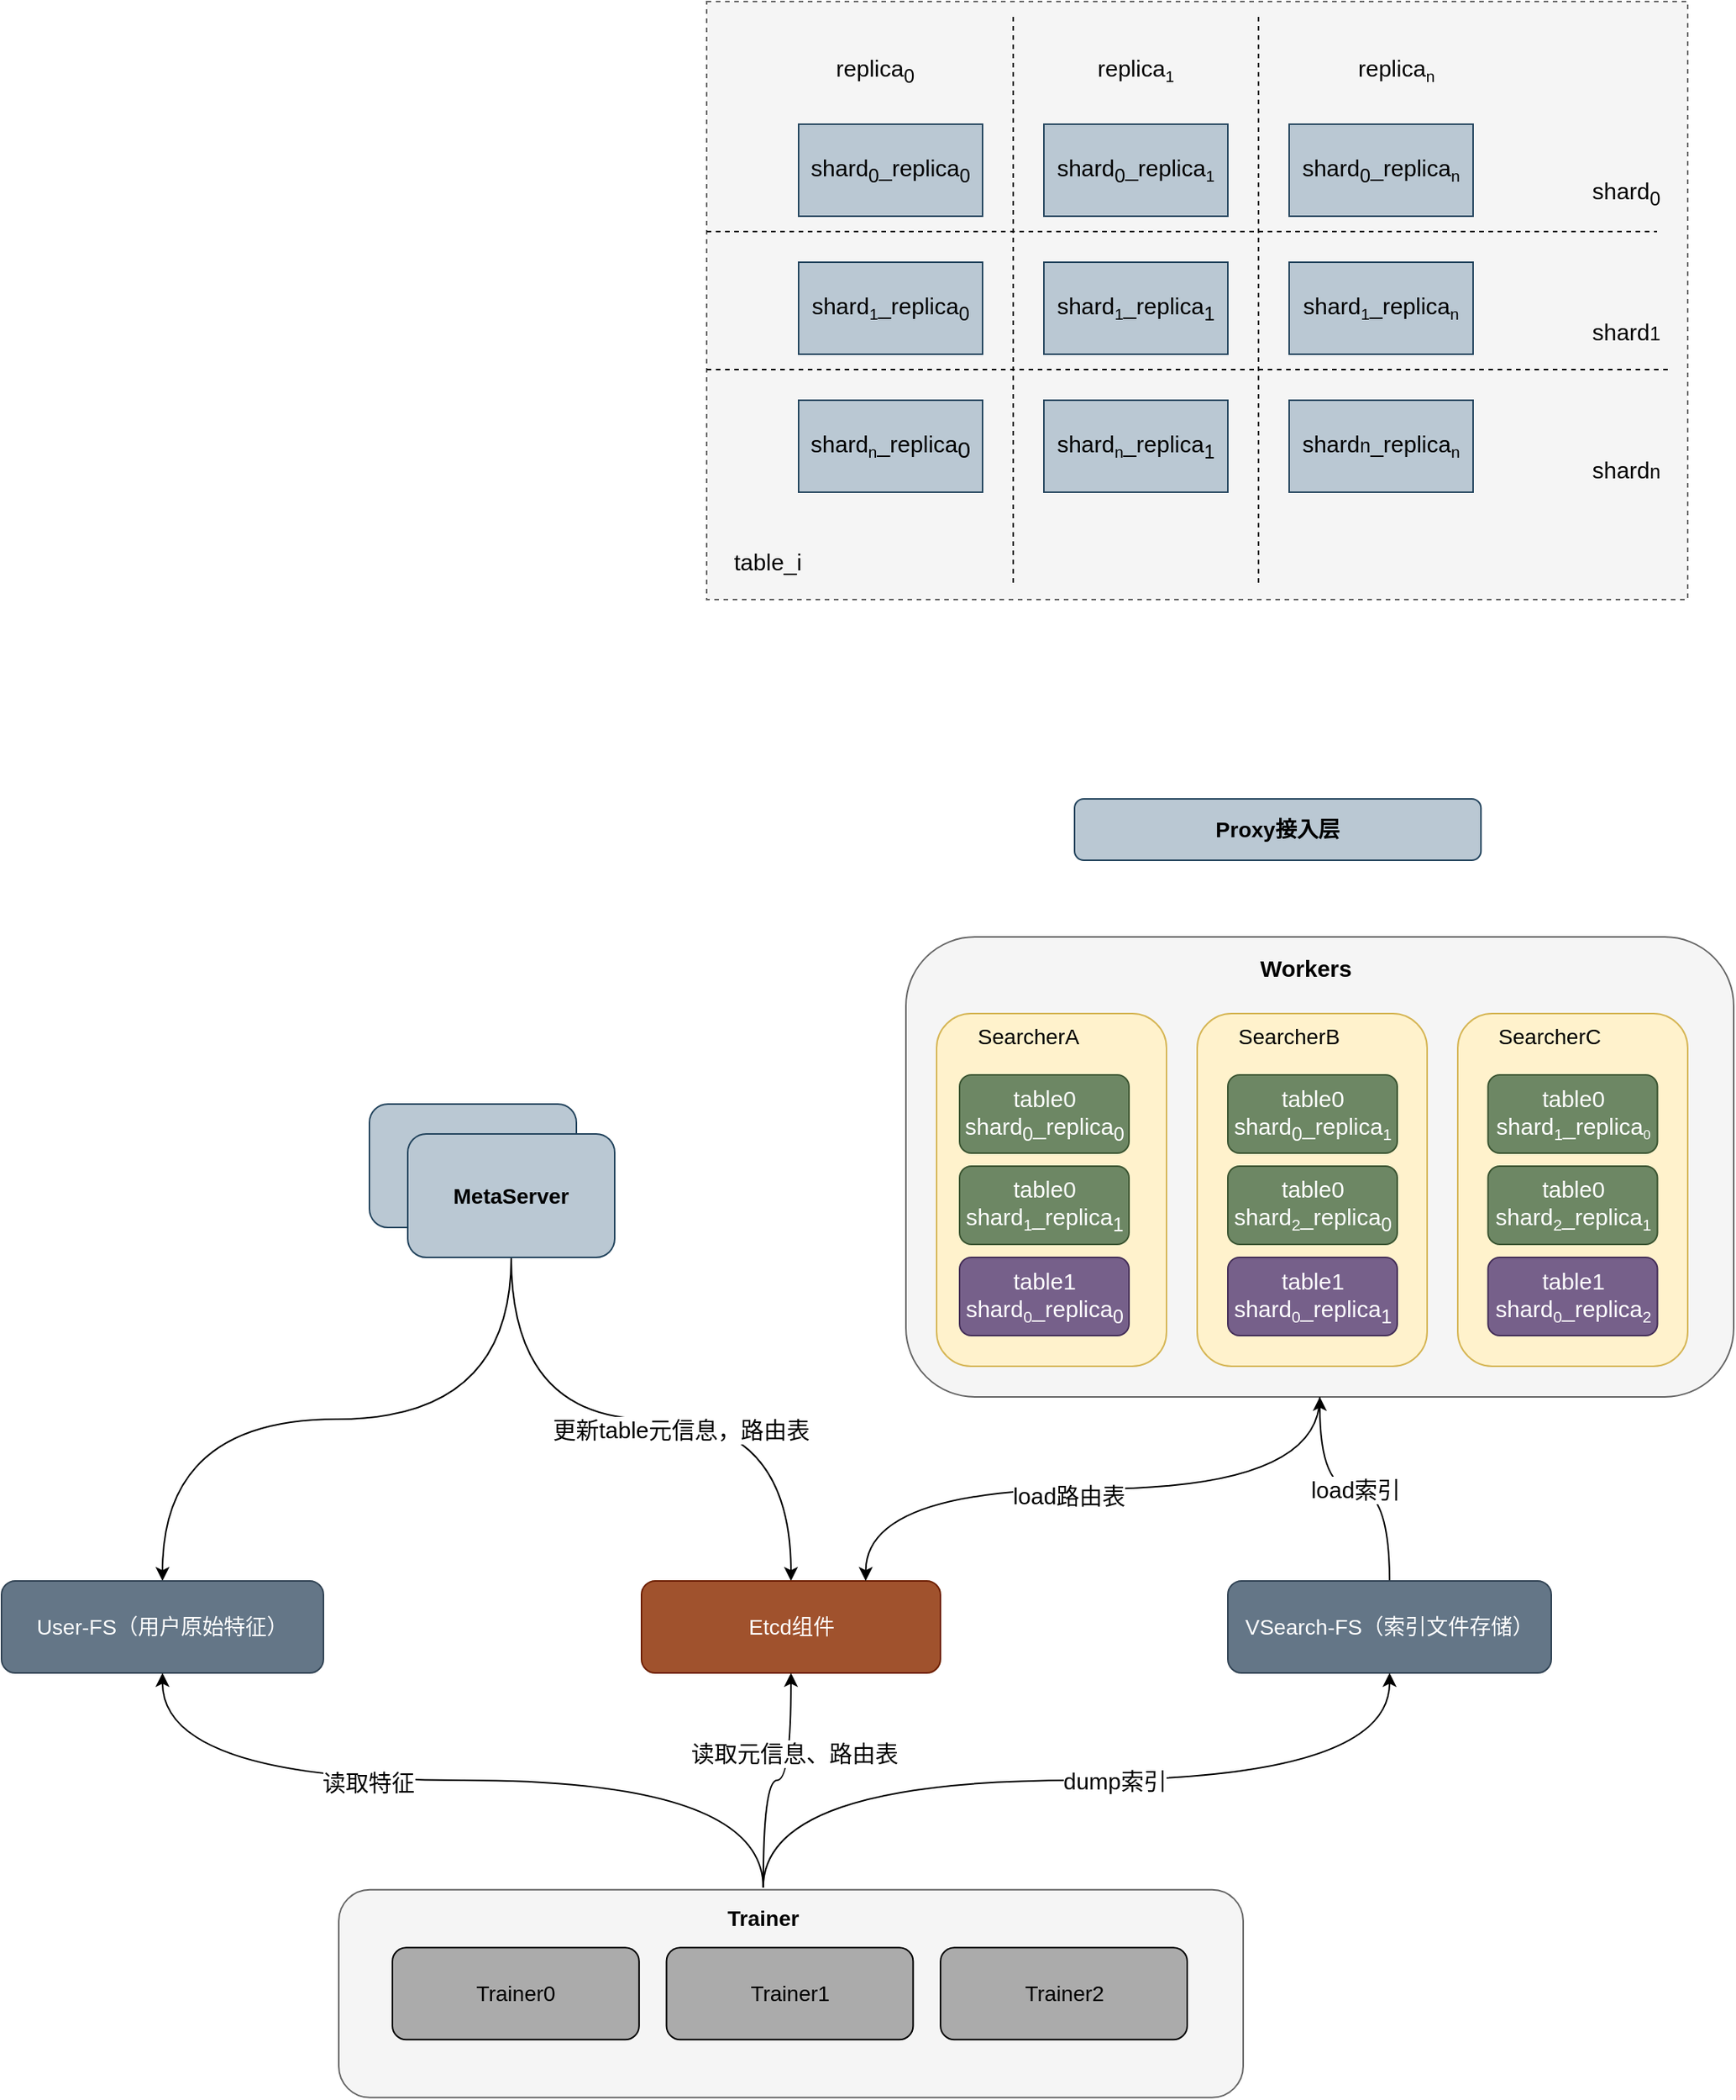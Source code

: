 <mxfile version="16.6.1" type="github">
  <diagram id="j-0y-MDL2szn67yI1NpS" name="Page-1">
    <mxGraphModel dx="2495" dy="944" grid="1" gridSize="10" guides="1" tooltips="1" connect="1" arrows="1" fold="1" page="1" pageScale="1" pageWidth="827" pageHeight="1169" math="0" shadow="0">
      <root>
        <mxCell id="0" />
        <mxCell id="1" parent="0" />
        <mxCell id="NU3mDsQa58ujVHkRj_Ya-40" value="MetaServer" style="rounded=1;whiteSpace=wrap;html=1;fontSize=14;strokeWidth=1;fillColor=#bac8d3;strokeColor=#23445d;" vertex="1" parent="1">
          <mxGeometry x="-160" y="969" width="135" height="80.5" as="geometry" />
        </mxCell>
        <mxCell id="NU3mDsQa58ujVHkRj_Ya-34" value="" style="group;strokeWidth=0;" vertex="1" connectable="0" parent="1">
          <mxGeometry x="190" y="860" width="540" height="300" as="geometry" />
        </mxCell>
        <mxCell id="NU3mDsQa58ujVHkRj_Ya-35" value="" style="rounded=1;whiteSpace=wrap;html=1;strokeWidth=1;fillColor=#f5f5f5;strokeColor=#666666;fontColor=#333333;" vertex="1" parent="NU3mDsQa58ujVHkRj_Ya-34">
          <mxGeometry width="540" height="300" as="geometry" />
        </mxCell>
        <mxCell id="NU3mDsQa58ujVHkRj_Ya-36" value="&lt;b&gt;&lt;font style=&quot;font-size: 15px&quot;&gt;Workers&lt;/font&gt;&lt;/b&gt;" style="text;html=1;strokeColor=none;fillColor=none;align=center;verticalAlign=middle;whiteSpace=wrap;rounded=0;strokeWidth=1;fontSize=14;" vertex="1" parent="NU3mDsQa58ujVHkRj_Ya-34">
          <mxGeometry x="153" width="216" height="39.13" as="geometry" />
        </mxCell>
        <mxCell id="NU3mDsQa58ujVHkRj_Ya-31" value="" style="group" vertex="1" connectable="0" parent="1">
          <mxGeometry x="550" y="910" width="150" height="230" as="geometry" />
        </mxCell>
        <mxCell id="NU3mDsQa58ujVHkRj_Ya-32" value="" style="rounded=1;whiteSpace=wrap;html=1;strokeWidth=1;fillColor=#fff2cc;strokeColor=#d6b656;" vertex="1" parent="NU3mDsQa58ujVHkRj_Ya-31">
          <mxGeometry width="150" height="230" as="geometry" />
        </mxCell>
        <mxCell id="NU3mDsQa58ujVHkRj_Ya-33" value="SearcherC" style="text;html=1;strokeColor=none;fillColor=none;align=center;verticalAlign=middle;whiteSpace=wrap;rounded=0;strokeWidth=1;fontSize=14;" vertex="1" parent="NU3mDsQa58ujVHkRj_Ya-31">
          <mxGeometry x="30" width="60" height="30" as="geometry" />
        </mxCell>
        <mxCell id="NU3mDsQa58ujVHkRj_Ya-7" value="&lt;font style=&quot;font-size: 15px&quot;&gt;table0&lt;br&gt;shard&lt;/font&gt;&lt;font&gt;&lt;span style=&quot;font-size: 12.5px&quot;&gt;&lt;sub&gt;1&lt;/sub&gt;&lt;/span&gt;&lt;span style=&quot;font-size: 15px&quot;&gt;_replica&lt;/span&gt;&lt;/font&gt;&lt;font style=&quot;font-size: 10.417px&quot;&gt;&lt;sub&gt;0&lt;/sub&gt;&lt;/font&gt;" style="rounded=1;whiteSpace=wrap;html=1;fillColor=#6d8764;strokeColor=#3A5431;fontColor=#ffffff;" vertex="1" parent="NU3mDsQa58ujVHkRj_Ya-31">
          <mxGeometry x="19.734" y="40" width="110.526" height="51" as="geometry" />
        </mxCell>
        <mxCell id="NU3mDsQa58ujVHkRj_Ya-8" value="&lt;font style=&quot;font-size: 15px&quot;&gt;table0&lt;br&gt;shard&lt;/font&gt;&lt;font&gt;&lt;span style=&quot;font-size: 12.5px&quot;&gt;&lt;sub&gt;2&lt;/sub&gt;&lt;/span&gt;&lt;span style=&quot;font-size: 15px&quot;&gt;_replica&lt;/span&gt;&lt;span style=&quot;font-size: 12.5px&quot;&gt;&lt;sub&gt;1&lt;/sub&gt;&lt;/span&gt;&lt;/font&gt;" style="rounded=1;whiteSpace=wrap;html=1;fillColor=#6d8764;strokeColor=#3A5431;fontColor=#ffffff;" vertex="1" parent="NU3mDsQa58ujVHkRj_Ya-31">
          <mxGeometry x="19.734" y="99.5" width="110.526" height="51" as="geometry" />
        </mxCell>
        <mxCell id="NU3mDsQa58ujVHkRj_Ya-9" value="&lt;font style=&quot;font-size: 15px&quot;&gt;table1&lt;br&gt;shard&lt;/font&gt;&lt;font style=&quot;font-size: 12.5px&quot;&gt;&lt;sub&gt;0&lt;/sub&gt;&lt;/font&gt;&lt;font&gt;&lt;span style=&quot;font-size: 15px&quot;&gt;_replica&lt;/span&gt;&lt;span style=&quot;font-size: 12.5px&quot;&gt;&lt;sub&gt;2&lt;/sub&gt;&lt;/span&gt;&lt;/font&gt;" style="rounded=1;whiteSpace=wrap;html=1;fillColor=#76608a;strokeColor=#432D57;fontColor=#ffffff;" vertex="1" parent="NU3mDsQa58ujVHkRj_Ya-31">
          <mxGeometry x="19.734" y="159" width="110.526" height="51" as="geometry" />
        </mxCell>
        <mxCell id="NU3mDsQa58ujVHkRj_Ya-28" value="" style="group" vertex="1" connectable="0" parent="1">
          <mxGeometry x="380" y="910" width="150" height="230" as="geometry" />
        </mxCell>
        <mxCell id="NU3mDsQa58ujVHkRj_Ya-29" value="" style="rounded=1;whiteSpace=wrap;html=1;strokeWidth=1;fillColor=#fff2cc;strokeColor=#d6b656;" vertex="1" parent="NU3mDsQa58ujVHkRj_Ya-28">
          <mxGeometry width="150" height="230" as="geometry" />
        </mxCell>
        <mxCell id="NU3mDsQa58ujVHkRj_Ya-30" value="SearcherB" style="text;html=1;strokeColor=none;fillColor=none;align=center;verticalAlign=middle;whiteSpace=wrap;rounded=0;strokeWidth=1;fontSize=14;" vertex="1" parent="NU3mDsQa58ujVHkRj_Ya-28">
          <mxGeometry x="30" width="60" height="30" as="geometry" />
        </mxCell>
        <mxCell id="NU3mDsQa58ujVHkRj_Ya-27" value="" style="group" vertex="1" connectable="0" parent="1">
          <mxGeometry x="210" y="910" width="150" height="230" as="geometry" />
        </mxCell>
        <mxCell id="NU3mDsQa58ujVHkRj_Ya-24" value="" style="rounded=1;whiteSpace=wrap;html=1;strokeWidth=1;fillColor=#fff2cc;strokeColor=#d6b656;" vertex="1" parent="NU3mDsQa58ujVHkRj_Ya-27">
          <mxGeometry width="150" height="230" as="geometry" />
        </mxCell>
        <mxCell id="NU3mDsQa58ujVHkRj_Ya-25" value="SearcherA" style="text;html=1;strokeColor=none;fillColor=none;align=center;verticalAlign=middle;whiteSpace=wrap;rounded=0;strokeWidth=1;fontSize=14;" vertex="1" parent="NU3mDsQa58ujVHkRj_Ya-27">
          <mxGeometry x="30" width="60" height="30" as="geometry" />
        </mxCell>
        <mxCell id="fdRLc0dAf5TFovKy2uwc-23" value="" style="rounded=0;whiteSpace=wrap;html=1;fillColor=#f5f5f5;strokeColor=#666666;fontColor=#333333;dashed=1;" parent="1" vertex="1">
          <mxGeometry x="60" y="250" width="640" height="390" as="geometry" />
        </mxCell>
        <mxCell id="fdRLc0dAf5TFovKy2uwc-1" value="&lt;font style=&quot;font-size: 15px&quot;&gt;shard&lt;sub&gt;0&lt;/sub&gt;_replica&lt;sub&gt;0&lt;/sub&gt;&lt;/font&gt;" style="rounded=0;whiteSpace=wrap;html=1;fillColor=#bac8d3;strokeColor=#23445d;" parent="1" vertex="1">
          <mxGeometry x="120" y="330" width="120" height="60" as="geometry" />
        </mxCell>
        <mxCell id="fdRLc0dAf5TFovKy2uwc-2" value="&lt;font style=&quot;font-size: 15px&quot;&gt;shard&lt;/font&gt;&lt;font&gt;&lt;span style=&quot;font-size: 12.5px&quot;&gt;&lt;sub&gt;1&lt;/sub&gt;&lt;/span&gt;&lt;span style=&quot;font-size: 15px&quot;&gt;_replica&lt;/span&gt;&lt;span style=&quot;font-size: 15px&quot;&gt;&lt;sub&gt;0&lt;/sub&gt;&lt;/span&gt;&lt;/font&gt;" style="rounded=0;whiteSpace=wrap;html=1;fillColor=#bac8d3;strokeColor=#23445d;" parent="1" vertex="1">
          <mxGeometry x="120" y="420" width="120" height="60" as="geometry" />
        </mxCell>
        <mxCell id="fdRLc0dAf5TFovKy2uwc-3" value="&lt;font style=&quot;font-size: 15px&quot;&gt;shard&lt;/font&gt;&lt;font style=&quot;font-size: 12.5px&quot;&gt;&lt;sub&gt;n&lt;/sub&gt;&lt;/font&gt;&lt;font&gt;&lt;span style=&quot;font-size: 15px&quot;&gt;_replica&lt;/span&gt;&lt;sub style=&quot;font-size: 15px&quot;&gt;0&lt;/sub&gt;&lt;/font&gt;" style="rounded=0;whiteSpace=wrap;html=1;fillColor=#bac8d3;strokeColor=#23445d;" parent="1" vertex="1">
          <mxGeometry x="120" y="510" width="120" height="60" as="geometry" />
        </mxCell>
        <mxCell id="fdRLc0dAf5TFovKy2uwc-4" value="&lt;font style=&quot;font-size: 15px&quot;&gt;shard&lt;sub&gt;0&lt;/sub&gt;_replica&lt;/font&gt;&lt;font style=&quot;font-size: 12.5px&quot;&gt;&lt;sub&gt;1&lt;/sub&gt;&lt;/font&gt;" style="rounded=0;whiteSpace=wrap;html=1;fillColor=#bac8d3;strokeColor=#23445d;" parent="1" vertex="1">
          <mxGeometry x="280" y="330" width="120" height="60" as="geometry" />
        </mxCell>
        <mxCell id="fdRLc0dAf5TFovKy2uwc-5" value="&lt;font style=&quot;font-size: 15px&quot;&gt;shard&lt;/font&gt;&lt;font style=&quot;font-size: 12.5px&quot;&gt;&lt;sub&gt;1&lt;/sub&gt;&lt;/font&gt;&lt;font&gt;&lt;span style=&quot;font-size: 15px&quot;&gt;_replica&lt;sub&gt;1&lt;/sub&gt;&lt;/span&gt;&lt;/font&gt;" style="rounded=0;whiteSpace=wrap;html=1;fillColor=#bac8d3;strokeColor=#23445d;" parent="1" vertex="1">
          <mxGeometry x="280" y="420" width="120" height="60" as="geometry" />
        </mxCell>
        <mxCell id="fdRLc0dAf5TFovKy2uwc-6" value="&lt;font style=&quot;font-size: 15px&quot;&gt;shard&lt;/font&gt;&lt;font&gt;&lt;span style=&quot;font-size: 12.5px&quot;&gt;&lt;sub&gt;n&lt;/sub&gt;&lt;/span&gt;&lt;span style=&quot;font-size: 15px&quot;&gt;_replica&lt;sub&gt;1&lt;/sub&gt;&lt;/span&gt;&lt;/font&gt;" style="rounded=0;whiteSpace=wrap;html=1;fillColor=#bac8d3;strokeColor=#23445d;" parent="1" vertex="1">
          <mxGeometry x="280" y="510" width="120" height="60" as="geometry" />
        </mxCell>
        <mxCell id="fdRLc0dAf5TFovKy2uwc-7" value="&lt;font style=&quot;font-size: 15px&quot;&gt;shard&lt;sub&gt;0&lt;/sub&gt;_replica&lt;/font&gt;&lt;font style=&quot;font-size: 12.5px&quot;&gt;&lt;sub&gt;n&lt;/sub&gt;&lt;/font&gt;" style="rounded=0;whiteSpace=wrap;html=1;fillColor=#bac8d3;strokeColor=#23445d;" parent="1" vertex="1">
          <mxGeometry x="440" y="330" width="120" height="60" as="geometry" />
        </mxCell>
        <mxCell id="fdRLc0dAf5TFovKy2uwc-8" value="&lt;font style=&quot;font-size: 15px&quot;&gt;shard&lt;/font&gt;&lt;font&gt;&lt;span style=&quot;font-size: 12.5px&quot;&gt;&lt;sub&gt;1&lt;/sub&gt;&lt;/span&gt;&lt;span style=&quot;font-size: 15px&quot;&gt;_replica&lt;/span&gt;&lt;span style=&quot;font-size: 12.5px&quot;&gt;&lt;sub&gt;n&lt;/sub&gt;&lt;/span&gt;&lt;/font&gt;" style="rounded=0;whiteSpace=wrap;html=1;fillColor=#bac8d3;strokeColor=#23445d;" parent="1" vertex="1">
          <mxGeometry x="440" y="420" width="120" height="60" as="geometry" />
        </mxCell>
        <mxCell id="fdRLc0dAf5TFovKy2uwc-9" value="&lt;font style=&quot;font-size: 15px&quot;&gt;shard&lt;/font&gt;&lt;font&gt;&lt;span style=&quot;font-size: 12.5px&quot;&gt;n&lt;/span&gt;&lt;span style=&quot;font-size: 15px&quot;&gt;_replica&lt;/span&gt;&lt;span style=&quot;font-size: 12.5px&quot;&gt;&lt;sub&gt;n&lt;/sub&gt;&lt;/span&gt;&lt;/font&gt;" style="rounded=0;whiteSpace=wrap;html=1;fillColor=#bac8d3;strokeColor=#23445d;" parent="1" vertex="1">
          <mxGeometry x="440" y="510" width="120" height="60" as="geometry" />
        </mxCell>
        <mxCell id="fdRLc0dAf5TFovKy2uwc-10" value="" style="endArrow=none;dashed=1;html=1;rounded=0;fontSize=15;" parent="1" edge="1">
          <mxGeometry width="50" height="50" relative="1" as="geometry">
            <mxPoint x="60" y="400" as="sourcePoint" />
            <mxPoint x="680" y="400" as="targetPoint" />
          </mxGeometry>
        </mxCell>
        <mxCell id="fdRLc0dAf5TFovKy2uwc-11" value="" style="endArrow=none;dashed=1;html=1;rounded=0;fontSize=15;" parent="1" edge="1">
          <mxGeometry width="50" height="50" relative="1" as="geometry">
            <mxPoint x="60" y="490" as="sourcePoint" />
            <mxPoint x="690" y="490" as="targetPoint" />
          </mxGeometry>
        </mxCell>
        <mxCell id="fdRLc0dAf5TFovKy2uwc-12" value="" style="endArrow=none;dashed=1;html=1;rounded=0;fontSize=15;" parent="1" edge="1">
          <mxGeometry width="50" height="50" relative="1" as="geometry">
            <mxPoint x="260" y="260" as="sourcePoint" />
            <mxPoint x="260" y="630" as="targetPoint" />
          </mxGeometry>
        </mxCell>
        <mxCell id="fdRLc0dAf5TFovKy2uwc-13" value="" style="endArrow=none;dashed=1;html=1;rounded=0;fontSize=15;" parent="1" edge="1">
          <mxGeometry width="50" height="50" relative="1" as="geometry">
            <mxPoint x="420" y="260" as="sourcePoint" />
            <mxPoint x="420" y="630" as="targetPoint" />
          </mxGeometry>
        </mxCell>
        <mxCell id="fdRLc0dAf5TFovKy2uwc-14" value="shard&lt;sub&gt;0&lt;/sub&gt;" style="text;html=1;strokeColor=none;fillColor=none;align=center;verticalAlign=middle;whiteSpace=wrap;rounded=0;fontSize=15;" parent="1" vertex="1">
          <mxGeometry x="630" y="360" width="60" height="30" as="geometry" />
        </mxCell>
        <mxCell id="fdRLc0dAf5TFovKy2uwc-15" value="shard&lt;span style=&quot;font-size: 12.5px&quot;&gt;1&lt;/span&gt;" style="text;html=1;strokeColor=none;fillColor=none;align=center;verticalAlign=middle;whiteSpace=wrap;rounded=0;fontSize=15;" parent="1" vertex="1">
          <mxGeometry x="630" y="450" width="60" height="30" as="geometry" />
        </mxCell>
        <mxCell id="fdRLc0dAf5TFovKy2uwc-16" value="shard&lt;span style=&quot;font-size: 12.5px&quot;&gt;n&lt;/span&gt;" style="text;html=1;strokeColor=none;fillColor=none;align=center;verticalAlign=middle;whiteSpace=wrap;rounded=0;fontSize=15;" parent="1" vertex="1">
          <mxGeometry x="630" y="540" width="60" height="30" as="geometry" />
        </mxCell>
        <mxCell id="fdRLc0dAf5TFovKy2uwc-20" value="&lt;span style=&quot;font-size: 15px&quot;&gt;replica&lt;/span&gt;&lt;sub&gt;0&lt;/sub&gt;" style="text;html=1;strokeColor=none;fillColor=none;align=center;verticalAlign=middle;whiteSpace=wrap;rounded=0;fontSize=15;" parent="1" vertex="1">
          <mxGeometry x="140" y="280" width="60" height="30" as="geometry" />
        </mxCell>
        <mxCell id="fdRLc0dAf5TFovKy2uwc-21" value="&lt;span style=&quot;font-size: 15px&quot;&gt;replica&lt;/span&gt;&lt;span style=&quot;font-size: 12.5px&quot;&gt;&lt;sub&gt;1&lt;/sub&gt;&lt;/span&gt;" style="text;html=1;strokeColor=none;fillColor=none;align=center;verticalAlign=middle;whiteSpace=wrap;rounded=0;fontSize=15;" parent="1" vertex="1">
          <mxGeometry x="310" y="280" width="60" height="30" as="geometry" />
        </mxCell>
        <mxCell id="fdRLc0dAf5TFovKy2uwc-22" value="&lt;span style=&quot;font-size: 15px&quot;&gt;replica&lt;/span&gt;&lt;span style=&quot;font-size: 12.5px&quot;&gt;&lt;sub&gt;n&lt;/sub&gt;&lt;/span&gt;" style="text;html=1;strokeColor=none;fillColor=none;align=center;verticalAlign=middle;whiteSpace=wrap;rounded=0;fontSize=15;" parent="1" vertex="1">
          <mxGeometry x="480" y="280" width="60" height="30" as="geometry" />
        </mxCell>
        <mxCell id="fdRLc0dAf5TFovKy2uwc-24" value="table_i" style="text;html=1;strokeColor=none;fillColor=none;align=center;verticalAlign=middle;whiteSpace=wrap;rounded=0;fontSize=15;" parent="1" vertex="1">
          <mxGeometry x="70" y="600" width="60" height="30" as="geometry" />
        </mxCell>
        <mxCell id="NU3mDsQa58ujVHkRj_Ya-1" value="&lt;font style=&quot;font-size: 15px&quot;&gt;table0&lt;br&gt;shard&lt;sub&gt;0&lt;/sub&gt;_replica&lt;sub&gt;0&lt;/sub&gt;&lt;/font&gt;" style="rounded=1;whiteSpace=wrap;html=1;fillColor=#6d8764;strokeColor=#3A5431;fontColor=#ffffff;" vertex="1" parent="1">
          <mxGeometry x="225" y="950" width="110.526" height="51" as="geometry" />
        </mxCell>
        <mxCell id="NU3mDsQa58ujVHkRj_Ya-2" value="&lt;font style=&quot;font-size: 15px&quot;&gt;table0&lt;br&gt;shard&lt;/font&gt;&lt;font&gt;&lt;span style=&quot;font-size: 12.5px&quot;&gt;&lt;sub&gt;1&lt;/sub&gt;&lt;/span&gt;&lt;span style=&quot;font-size: 15px&quot;&gt;_replica&lt;/span&gt;&lt;span style=&quot;font-size: 15px&quot;&gt;&lt;sub&gt;1&lt;/sub&gt;&lt;/span&gt;&lt;/font&gt;" style="rounded=1;whiteSpace=wrap;html=1;fillColor=#6d8764;strokeColor=#3A5431;fontColor=#ffffff;" vertex="1" parent="1">
          <mxGeometry x="225" y="1009.5" width="110.526" height="51" as="geometry" />
        </mxCell>
        <mxCell id="NU3mDsQa58ujVHkRj_Ya-3" value="&lt;font style=&quot;font-size: 15px&quot;&gt;table1&lt;br&gt;shard&lt;/font&gt;&lt;font style=&quot;font-size: 12.5px&quot;&gt;&lt;sub&gt;0&lt;/sub&gt;&lt;/font&gt;&lt;font&gt;&lt;span style=&quot;font-size: 15px&quot;&gt;_replica&lt;sub&gt;0&lt;/sub&gt;&lt;/span&gt;&lt;/font&gt;" style="rounded=1;whiteSpace=wrap;html=1;fillColor=#76608a;strokeColor=#432D57;fontColor=#ffffff;" vertex="1" parent="1">
          <mxGeometry x="225" y="1069" width="110.526" height="51" as="geometry" />
        </mxCell>
        <mxCell id="NU3mDsQa58ujVHkRj_Ya-4" value="&lt;font style=&quot;font-size: 15px&quot;&gt;table0&lt;br&gt;shard&lt;sub&gt;0&lt;/sub&gt;_replica&lt;/font&gt;&lt;font style=&quot;font-size: 12.5px&quot;&gt;&lt;sub&gt;1&lt;/sub&gt;&lt;/font&gt;" style="rounded=1;whiteSpace=wrap;html=1;fillColor=#6d8764;strokeColor=#3A5431;fontColor=#ffffff;" vertex="1" parent="1">
          <mxGeometry x="399.997" y="950" width="110.526" height="51" as="geometry" />
        </mxCell>
        <mxCell id="NU3mDsQa58ujVHkRj_Ya-5" value="&lt;font style=&quot;font-size: 15px&quot;&gt;table0&lt;br&gt;shard&lt;/font&gt;&lt;font style=&quot;font-size: 12.5px&quot;&gt;&lt;sub&gt;2&lt;/sub&gt;&lt;/font&gt;&lt;font&gt;&lt;span style=&quot;font-size: 15px&quot;&gt;_replica&lt;sub&gt;0&lt;/sub&gt;&lt;/span&gt;&lt;/font&gt;" style="rounded=1;whiteSpace=wrap;html=1;fillColor=#6d8764;strokeColor=#3A5431;fontColor=#ffffff;" vertex="1" parent="1">
          <mxGeometry x="399.997" y="1009.5" width="110.526" height="51" as="geometry" />
        </mxCell>
        <mxCell id="NU3mDsQa58ujVHkRj_Ya-6" value="&lt;font style=&quot;font-size: 15px&quot;&gt;table1&lt;br&gt;shard&lt;/font&gt;&lt;font&gt;&lt;span style=&quot;font-size: 12.5px&quot;&gt;&lt;sub&gt;0&lt;/sub&gt;&lt;/span&gt;&lt;span style=&quot;font-size: 15px&quot;&gt;_replica&lt;sub&gt;1&lt;/sub&gt;&lt;/span&gt;&lt;/font&gt;" style="rounded=1;whiteSpace=wrap;html=1;fillColor=#76608a;strokeColor=#432D57;fontColor=#ffffff;" vertex="1" parent="1">
          <mxGeometry x="399.997" y="1069" width="110.526" height="51" as="geometry" />
        </mxCell>
        <mxCell id="NU3mDsQa58ujVHkRj_Ya-61" style="edgeStyle=orthogonalEdgeStyle;curved=1;rounded=0;orthogonalLoop=1;jettySize=auto;html=1;exitX=0.5;exitY=0;exitDx=0;exitDy=0;fontSize=15;" edge="1" parent="1" source="NU3mDsQa58ujVHkRj_Ya-37" target="NU3mDsQa58ujVHkRj_Ya-35">
          <mxGeometry relative="1" as="geometry" />
        </mxCell>
        <mxCell id="NU3mDsQa58ujVHkRj_Ya-62" value="load索引" style="edgeLabel;html=1;align=center;verticalAlign=middle;resizable=0;points=[];fontSize=15;" vertex="1" connectable="0" parent="NU3mDsQa58ujVHkRj_Ya-61">
          <mxGeometry x="0.01" relative="1" as="geometry">
            <mxPoint x="1" as="offset" />
          </mxGeometry>
        </mxCell>
        <mxCell id="NU3mDsQa58ujVHkRj_Ya-37" value="VSearch-FS（索引文件存储）" style="rounded=1;whiteSpace=wrap;html=1;fontSize=14;strokeWidth=1;fillColor=#647687;strokeColor=#314354;fontColor=#ffffff;" vertex="1" parent="1">
          <mxGeometry x="400" y="1280" width="211" height="60" as="geometry" />
        </mxCell>
        <mxCell id="NU3mDsQa58ujVHkRj_Ya-38" value="&lt;b&gt;Proxy接入层&lt;/b&gt;" style="rounded=1;whiteSpace=wrap;html=1;fontSize=14;strokeWidth=1;fillColor=#bac8d3;strokeColor=#23445d;" vertex="1" parent="1">
          <mxGeometry x="300" y="770" width="265.13" height="40" as="geometry" />
        </mxCell>
        <mxCell id="NU3mDsQa58ujVHkRj_Ya-50" style="edgeStyle=orthogonalEdgeStyle;curved=1;rounded=0;orthogonalLoop=1;jettySize=auto;html=1;exitX=0.5;exitY=1;exitDx=0;exitDy=0;fontSize=15;" edge="1" parent="1" source="NU3mDsQa58ujVHkRj_Ya-39" target="NU3mDsQa58ujVHkRj_Ya-47">
          <mxGeometry relative="1" as="geometry" />
        </mxCell>
        <mxCell id="NU3mDsQa58ujVHkRj_Ya-51" style="edgeStyle=orthogonalEdgeStyle;curved=1;rounded=0;orthogonalLoop=1;jettySize=auto;html=1;exitX=0.5;exitY=1;exitDx=0;exitDy=0;fontSize=15;" edge="1" parent="1" source="NU3mDsQa58ujVHkRj_Ya-39" target="NU3mDsQa58ujVHkRj_Ya-48">
          <mxGeometry relative="1" as="geometry" />
        </mxCell>
        <mxCell id="NU3mDsQa58ujVHkRj_Ya-60" value="更新table元信息，路由表" style="edgeLabel;html=1;align=center;verticalAlign=middle;resizable=0;points=[];fontSize=15;" vertex="1" connectable="0" parent="NU3mDsQa58ujVHkRj_Ya-51">
          <mxGeometry x="0.096" y="-5" relative="1" as="geometry">
            <mxPoint y="1" as="offset" />
          </mxGeometry>
        </mxCell>
        <mxCell id="NU3mDsQa58ujVHkRj_Ya-39" value="&lt;b&gt;MetaServer&lt;/b&gt;" style="rounded=1;whiteSpace=wrap;html=1;fontSize=14;strokeWidth=1;fillColor=#bac8d3;strokeColor=#23445d;" vertex="1" parent="1">
          <mxGeometry x="-135" y="988.5" width="135" height="80.5" as="geometry" />
        </mxCell>
        <mxCell id="NU3mDsQa58ujVHkRj_Ya-47" value="User-FS（用户原始特征）" style="rounded=1;whiteSpace=wrap;html=1;fontSize=14;strokeWidth=1;fillColor=#647687;strokeColor=#314354;fontColor=#ffffff;" vertex="1" parent="1">
          <mxGeometry x="-400" y="1280" width="210" height="60" as="geometry" />
        </mxCell>
        <mxCell id="NU3mDsQa58ujVHkRj_Ya-48" value="Etcd组件" style="rounded=1;whiteSpace=wrap;html=1;fontSize=14;strokeWidth=1;fillColor=#a0522d;strokeColor=#6D1F00;fontColor=#ffffff;" vertex="1" parent="1">
          <mxGeometry x="17.5" y="1280" width="195" height="60" as="geometry" />
        </mxCell>
        <mxCell id="NU3mDsQa58ujVHkRj_Ya-53" style="edgeStyle=orthogonalEdgeStyle;curved=1;rounded=0;orthogonalLoop=1;jettySize=auto;html=1;exitX=0.5;exitY=0;exitDx=0;exitDy=0;entryX=0.5;entryY=1;entryDx=0;entryDy=0;fontSize=15;" edge="1" parent="1" source="NU3mDsQa58ujVHkRj_Ya-43" target="NU3mDsQa58ujVHkRj_Ya-47">
          <mxGeometry relative="1" as="geometry" />
        </mxCell>
        <mxCell id="NU3mDsQa58ujVHkRj_Ya-57" value="读取特征" style="edgeLabel;html=1;align=center;verticalAlign=middle;resizable=0;points=[];fontSize=15;" vertex="1" connectable="0" parent="NU3mDsQa58ujVHkRj_Ya-53">
          <mxGeometry x="0.235" y="1" relative="1" as="geometry">
            <mxPoint as="offset" />
          </mxGeometry>
        </mxCell>
        <mxCell id="NU3mDsQa58ujVHkRj_Ya-54" style="edgeStyle=orthogonalEdgeStyle;curved=1;rounded=0;orthogonalLoop=1;jettySize=auto;html=1;exitX=0.5;exitY=0;exitDx=0;exitDy=0;entryX=0.5;entryY=1;entryDx=0;entryDy=0;fontSize=15;" edge="1" parent="1" source="NU3mDsQa58ujVHkRj_Ya-43" target="NU3mDsQa58ujVHkRj_Ya-48">
          <mxGeometry relative="1" as="geometry" />
        </mxCell>
        <mxCell id="NU3mDsQa58ujVHkRj_Ya-59" value="读取元信息、路由表" style="edgeLabel;html=1;align=center;verticalAlign=middle;resizable=0;points=[];fontSize=15;" vertex="1" connectable="0" parent="NU3mDsQa58ujVHkRj_Ya-54">
          <mxGeometry x="0.341" y="-1" relative="1" as="geometry">
            <mxPoint x="1" as="offset" />
          </mxGeometry>
        </mxCell>
        <mxCell id="NU3mDsQa58ujVHkRj_Ya-55" value="" style="group" vertex="1" connectable="0" parent="1">
          <mxGeometry x="-180" y="1480" width="590" height="136.88" as="geometry" />
        </mxCell>
        <mxCell id="NU3mDsQa58ujVHkRj_Ya-42" value="" style="rounded=1;whiteSpace=wrap;html=1;strokeWidth=1;fillColor=#f5f5f5;strokeColor=#666666;fontColor=#333333;" vertex="1" parent="NU3mDsQa58ujVHkRj_Ya-55">
          <mxGeometry y="1.38" width="590" height="135.5" as="geometry" />
        </mxCell>
        <mxCell id="NU3mDsQa58ujVHkRj_Ya-43" value="&lt;b&gt;Trainer&lt;/b&gt;" style="text;html=1;strokeColor=none;fillColor=none;align=center;verticalAlign=middle;whiteSpace=wrap;rounded=0;strokeWidth=1;fontSize=14;" vertex="1" parent="NU3mDsQa58ujVHkRj_Ya-55">
          <mxGeometry x="83.816" width="386.182" height="39.13" as="geometry" />
        </mxCell>
        <mxCell id="NU3mDsQa58ujVHkRj_Ya-44" value="Trainer0" style="rounded=1;whiteSpace=wrap;html=1;fontSize=14;strokeWidth=1;fillColor=#ABABAB;" vertex="1" parent="NU3mDsQa58ujVHkRj_Ya-55">
          <mxGeometry x="34.998" y="39.13" width="160.909" height="60" as="geometry" />
        </mxCell>
        <mxCell id="NU3mDsQa58ujVHkRj_Ya-45" value="Trainer1" style="rounded=1;whiteSpace=wrap;html=1;fontSize=14;strokeWidth=1;fillColor=#ABABAB;" vertex="1" parent="NU3mDsQa58ujVHkRj_Ya-55">
          <mxGeometry x="213.785" y="39.13" width="160.909" height="60" as="geometry" />
        </mxCell>
        <mxCell id="NU3mDsQa58ujVHkRj_Ya-46" value="Trainer2" style="rounded=1;whiteSpace=wrap;html=1;fontSize=14;strokeWidth=1;fillColor=#ABABAB;" vertex="1" parent="NU3mDsQa58ujVHkRj_Ya-55">
          <mxGeometry x="392.573" y="39.13" width="160.909" height="60" as="geometry" />
        </mxCell>
        <mxCell id="NU3mDsQa58ujVHkRj_Ya-56" style="edgeStyle=orthogonalEdgeStyle;curved=1;rounded=0;orthogonalLoop=1;jettySize=auto;html=1;exitX=0.5;exitY=0;exitDx=0;exitDy=0;entryX=0.5;entryY=1;entryDx=0;entryDy=0;fontSize=15;" edge="1" parent="1" source="NU3mDsQa58ujVHkRj_Ya-43" target="NU3mDsQa58ujVHkRj_Ya-37">
          <mxGeometry relative="1" as="geometry" />
        </mxCell>
        <mxCell id="NU3mDsQa58ujVHkRj_Ya-58" value="dump索引" style="edgeLabel;html=1;align=center;verticalAlign=middle;resizable=0;points=[];fontSize=15;" vertex="1" connectable="0" parent="NU3mDsQa58ujVHkRj_Ya-56">
          <mxGeometry x="0.088" relative="1" as="geometry">
            <mxPoint as="offset" />
          </mxGeometry>
        </mxCell>
        <mxCell id="NU3mDsQa58ujVHkRj_Ya-63" style="edgeStyle=orthogonalEdgeStyle;curved=1;rounded=0;orthogonalLoop=1;jettySize=auto;html=1;exitX=0.5;exitY=1;exitDx=0;exitDy=0;entryX=0.75;entryY=0;entryDx=0;entryDy=0;fontSize=15;" edge="1" parent="1" source="NU3mDsQa58ujVHkRj_Ya-35" target="NU3mDsQa58ujVHkRj_Ya-48">
          <mxGeometry relative="1" as="geometry" />
        </mxCell>
        <mxCell id="NU3mDsQa58ujVHkRj_Ya-64" value="load路由表" style="edgeLabel;html=1;align=center;verticalAlign=middle;resizable=0;points=[];fontSize=15;" vertex="1" connectable="0" parent="NU3mDsQa58ujVHkRj_Ya-63">
          <mxGeometry x="0.078" y="4" relative="1" as="geometry">
            <mxPoint as="offset" />
          </mxGeometry>
        </mxCell>
      </root>
    </mxGraphModel>
  </diagram>
</mxfile>
